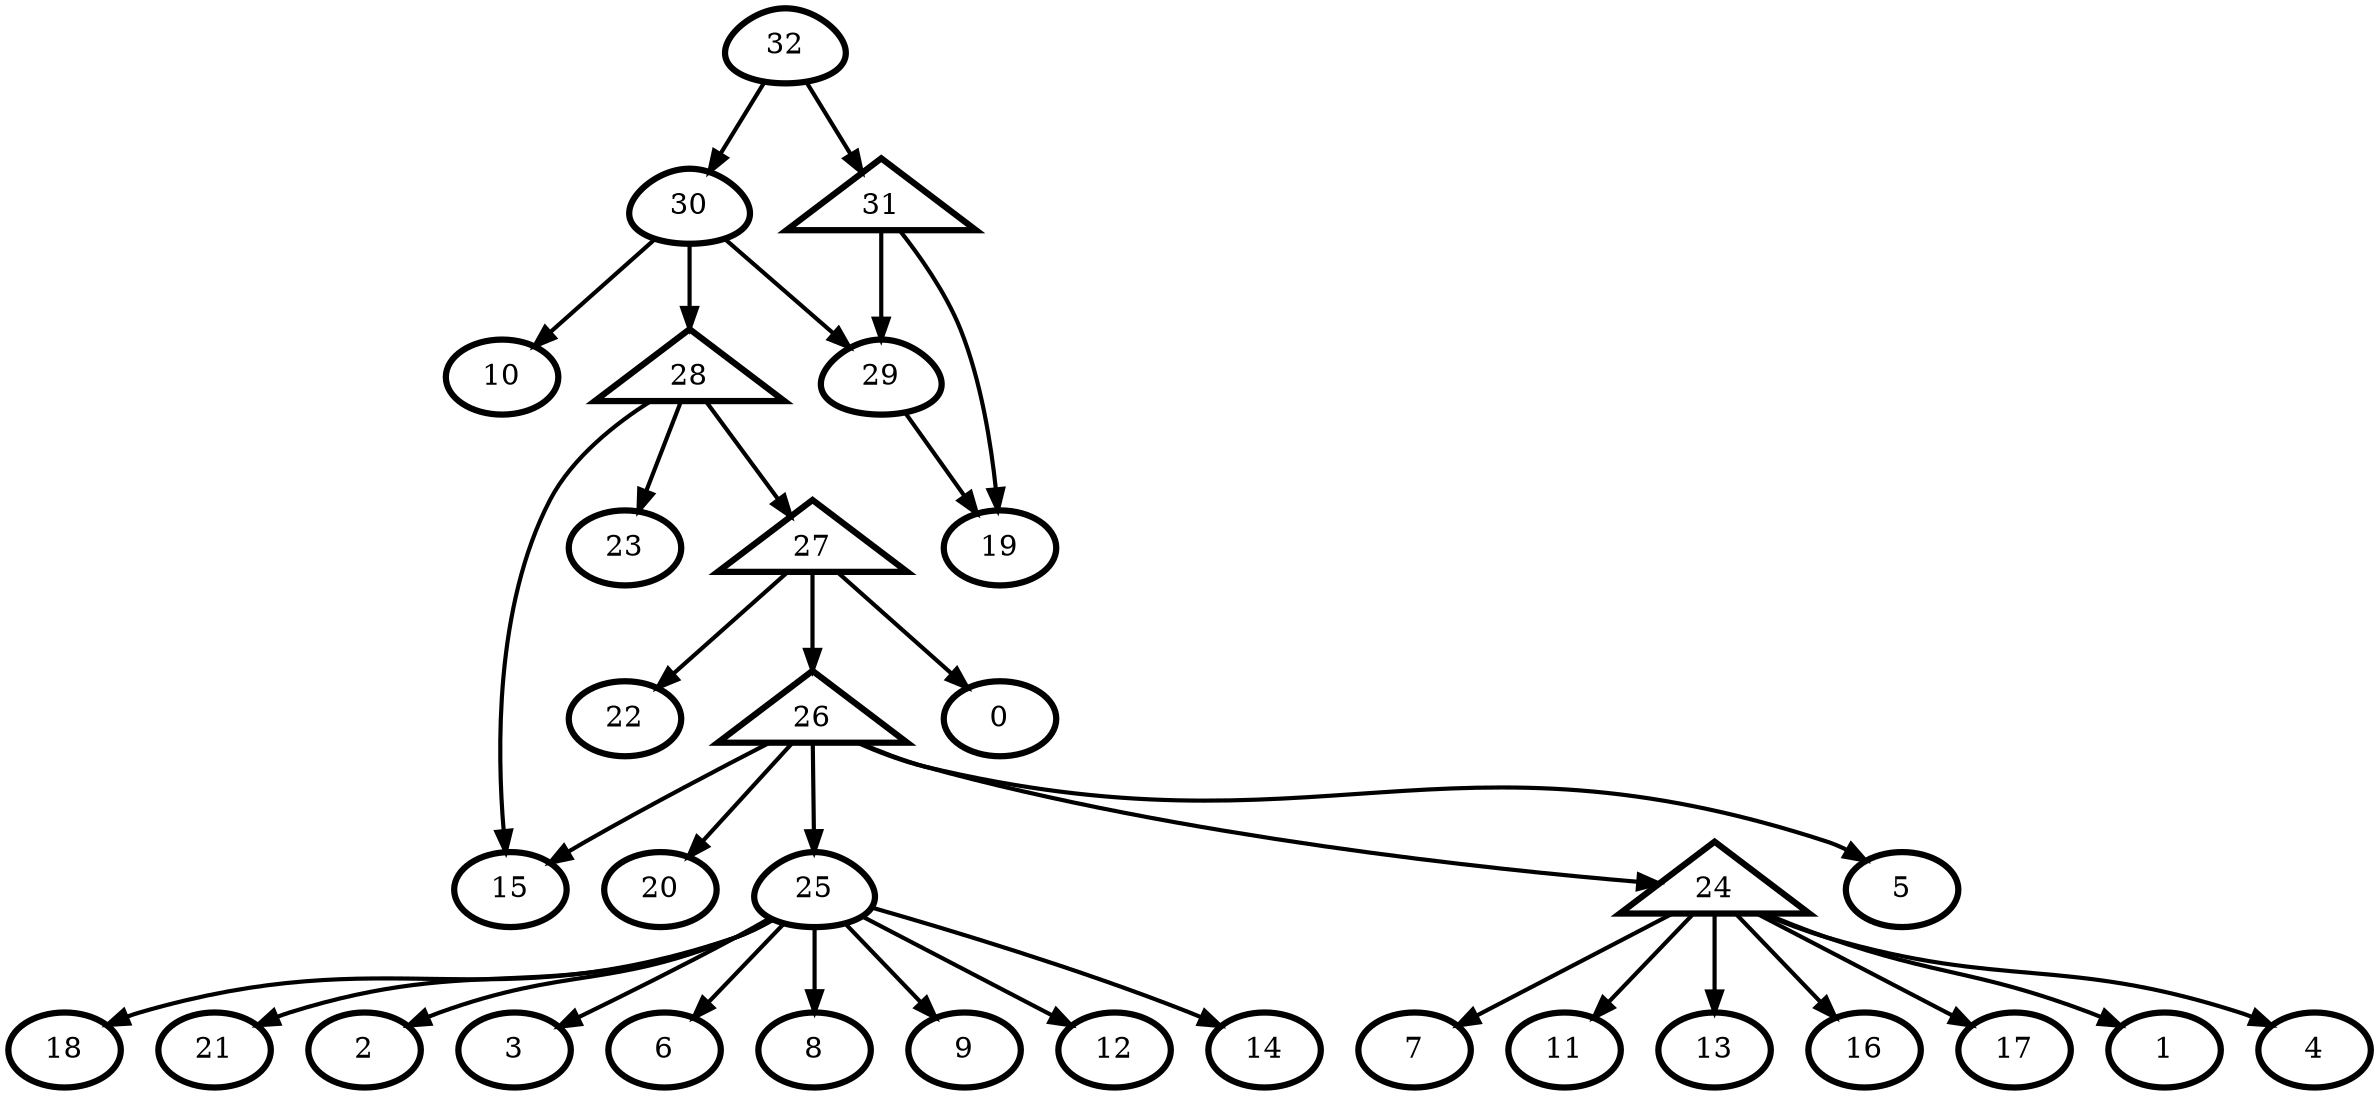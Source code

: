 digraph G {
    0 [penwidth=3,label="0"]
    1 [penwidth=3,label="1"]
    2 [penwidth=3,label="2"]
    3 [penwidth=3,label="3"]
    4 [penwidth=3,label="4"]
    5 [penwidth=3,label="5"]
    6 [penwidth=3,label="6"]
    7 [penwidth=3,label="7"]
    8 [penwidth=3,label="8"]
    9 [penwidth=3,label="9"]
    10 [penwidth=3,label="10"]
    11 [penwidth=3,label="11"]
    12 [penwidth=3,label="12"]
    13 [penwidth=3,label="13"]
    14 [penwidth=3,label="14"]
    15 [penwidth=3,label="15"]
    16 [penwidth=3,label="16"]
    17 [penwidth=3,label="17"]
    18 [penwidth=3,label="18"]
    19 [penwidth=3,label="19"]
    20 [penwidth=3,label="20"]
    21 [penwidth=3,label="21"]
    22 [penwidth=3,label="22"]
    23 [penwidth=3,label="23"]
    24 [penwidth=3,label="25",shape = "egg"]
    25 [penwidth=3,label="29",shape = "egg"]
    26 [penwidth=3,label="30",shape = "egg"]
    27 [penwidth=3,label="24",shape = "triangle"]
    28 [penwidth=3,label="26",shape = "triangle"]
    29 [penwidth=3,label="27",shape = "triangle"]
    30 [penwidth=3,label="28",shape = "triangle"]
    31 [penwidth=3,label="31",shape = "triangle"]
    32 [penwidth=3,label="32",shape = "egg"]

    27 -> 11 [penwidth=2]
    27 -> 13 [penwidth=2]
    27 -> 16 [penwidth=2]
    27 -> 17 [penwidth=2]
    27 -> 7 [penwidth=2]
    27 -> 1 [penwidth=2]
    27 -> 4 [penwidth=2]
    24 -> 21 [penwidth=2]
    24 -> 9 [penwidth=2]
    24 -> 14 [penwidth=2]
    24 -> 2 [penwidth=2]
    24 -> 3 [penwidth=2]
    24 -> 12 [penwidth=2]
    24 -> 6 [penwidth=2]
    24 -> 8 [penwidth=2]
    24 -> 18 [penwidth=2]
    28 -> 20 [penwidth=2]
    28 -> 15 [penwidth=2]
    28 -> 27 [penwidth=2]
    28 -> 24 [penwidth=2]
    28 -> 5 [penwidth=2]
    29 -> 28 [penwidth=2]
    29 -> 0 [penwidth=2]
    29 -> 22 [penwidth=2]
    30 -> 29 [penwidth=2]
    30 -> 15 [penwidth=2]
    30 -> 23 [penwidth=2]
    25 -> 19 [penwidth=2]
    26 -> 10 [penwidth=2]
    26 -> 25 [penwidth=2]
    26 -> 30 [penwidth=2]
    31 -> 19 [penwidth=2]
    31 -> 25 [penwidth=2]
    32 -> 31 [penwidth=2]
    32 -> 26 [penwidth=2]
}